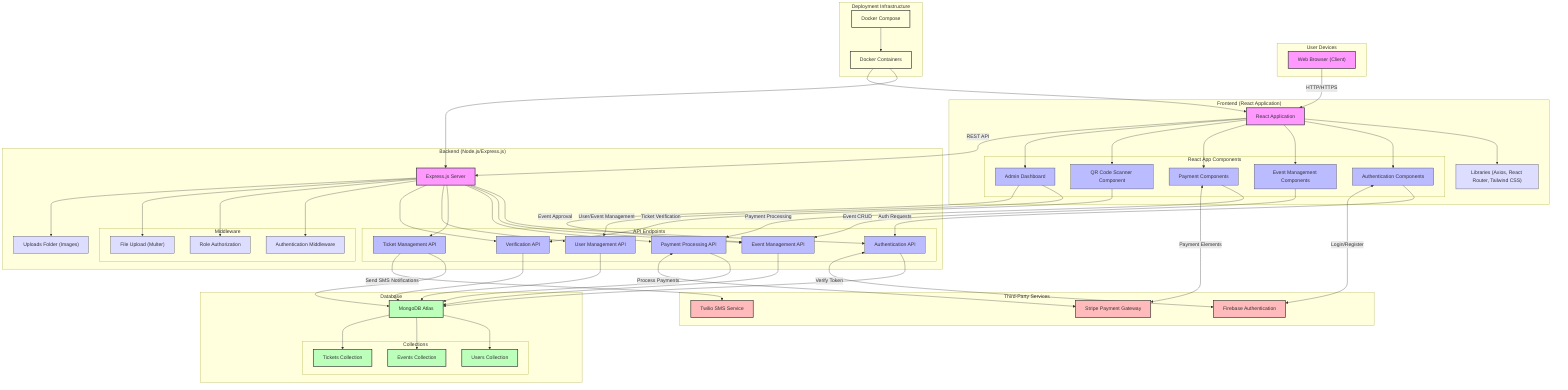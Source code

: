 graph TD

    subgraph "User Devices"
        Browser["Web Browser (Client)"]
    end

    subgraph "Frontend (React Application)"
        ReactApp["React Application"]
        subgraph "React App Components"
            AuthComponents["Authentication Components"]
            EventComponents["Event Management Components"]
            PaymentComponents["Payment Components"]
            QRScanner["QR Code Scanner Component"]
            AdminDashboard["Admin Dashboard"]
        end
        ReactLibraries["Libraries (Axios, React Router, Tailwind CSS)"]
    end

    subgraph "Backend (Node.js/Express.js)"
        ExpressServer["Express.js Server"]
        subgraph "API Endpoints"
            AuthAPI["Authentication API"]
            EventAPI["Event Management API"]
            PaymentAPI["Payment Processing API"]
            TicketAPI["Ticket Management API"]
            UserAPI["User Management API"]
            VerificationAPI["Verification API"]
        end
        subgraph "Middleware"
            AuthMiddleware["Authentication Middleware"]
            RoleMiddleware["Role Authorization"]
            FileUploadMiddleware["File Upload (Multer)"]
        end
        UploadsFolder["Uploads Folder (Images)"]
    end

    subgraph "Database"
        MongoDB["MongoDB Atlas"]
        subgraph "Collections"
            UsersCollection["Users Collection"]
            EventsCollection["Events Collection"]
            TicketsCollection["Tickets Collection"]
        end
    end

    subgraph "Third-Party Services"
        FirebaseAuth["Firebase Authentication"]
        StripePayment["Stripe Payment Gateway"]
        TwilioSMS["Twilio SMS Service"]
    end

    subgraph "Deployment Infrastructure"
        Docker["Docker Containers"]
        DockerCompose["Docker Compose"]
    end

    %% Kết nối
    Browser -->|HTTP/HTTPS| ReactApp
    ReactApp --> ReactLibraries
    ReactApp --> AuthComponents
    ReactApp --> EventComponents
    ReactApp --> PaymentComponents
    ReactApp --> QRScanner
    ReactApp --> AdminDashboard
    ReactApp -->|REST API| ExpressServer
    AuthComponents -->|Auth Requests| AuthAPI
    EventComponents -->|Event CRUD| EventAPI
    PaymentComponents -->|Payment Processing| PaymentAPI
    QRScanner -->|Ticket Verification| VerificationAPI
    AdminDashboard -->|User/Event Management| UserAPI
    AdminDashboard -->|Event Approval| EventAPI
    ExpressServer --> AuthAPI
    ExpressServer --> EventAPI
    ExpressServer --> PaymentAPI
    ExpressServer --> TicketAPI
    ExpressServer --> UserAPI
    ExpressServer --> VerificationAPI
    ExpressServer --> AuthMiddleware
    ExpressServer --> RoleMiddleware
    ExpressServer --> FileUploadMiddleware
    ExpressServer --> UploadsFolder
    AuthAPI --> MongoDB
    EventAPI --> MongoDB
    PaymentAPI --> MongoDB
    TicketAPI --> MongoDB
    UserAPI --> MongoDB
    VerificationAPI --> MongoDB
    MongoDB --> UsersCollection
    MongoDB --> EventsCollection
    MongoDB --> TicketsCollection
    AuthAPI <-->|Verify Token| FirebaseAuth
    PaymentAPI <-->|Process Payments| StripePayment
    TicketAPI -->|Send SMS Notifications| TwilioSMS
    AuthComponents <-->|Login/Register| FirebaseAuth
    PaymentComponents <-->|Payment Elements| StripePayment
    Docker --> ExpressServer
    Docker --> ReactApp
    DockerCompose --> Docker

    %% Style
    classDef primary fill:#f9f,stroke:#333,stroke-width:2px
    classDef secondary fill:#bbf,stroke:#333,stroke-width:1px
    classDef tertiary fill:#ddf,stroke:#333,stroke-width:1px
    classDef database fill:#bfb,stroke:#333,stroke-width:2px
    classDef thirdparty fill:#fbb,stroke:#333,stroke-width:2px
    classDef infrastructure fill:#ffd,stroke:#333,stroke-width:2px

    class Browser,ReactApp primary
    class AuthComponents,EventComponents,PaymentComponents,QRScanner,AdminDashboard secondary
    class ReactLibraries tertiary
    class ExpressServer primary
    class AuthAPI,EventAPI,PaymentAPI,TicketAPI,UserAPI,VerificationAPI secondary
    class AuthMiddleware,RoleMiddleware,FileUploadMiddleware tertiary
    class UploadsFolder tertiary
    class MongoDB,UsersCollection,EventsCollection,TicketsCollection database
    class FirebaseAuth,StripePayment,TwilioSMS thirdparty
    class Docker,DockerCompose infrastructure